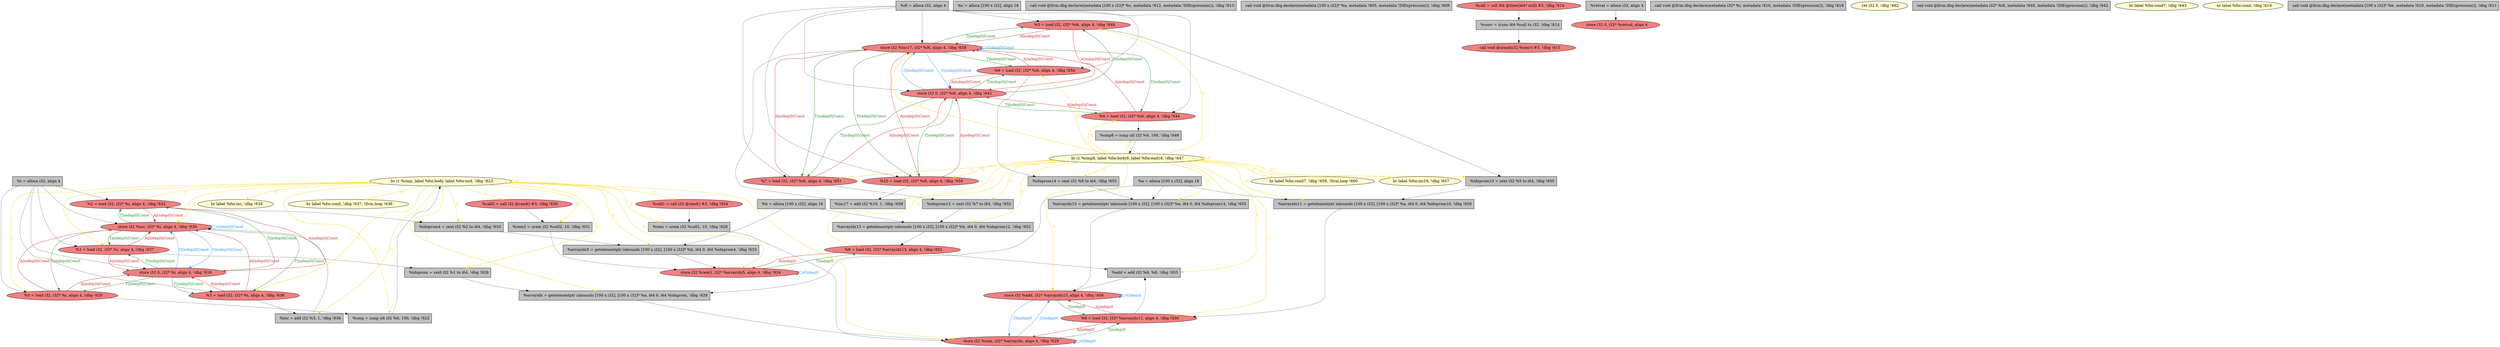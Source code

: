 
digraph G {


node60 [fillcolor=lightcoral,label="  %5 = load i32, i32* %i6, align 4, !dbg !648",shape=ellipse,style=filled ]
node59 [fillcolor=grey,label="  %c = alloca [100 x i32], align 16",shape=rectangle,style=filled ]
node58 [fillcolor=grey,label="  %a = alloca [100 x i32], align 16",shape=rectangle,style=filled ]
node55 [fillcolor=lightcoral,label="  store i32 %inc17, i32* %i6, align 4, !dbg !658",shape=ellipse,style=filled ]
node54 [fillcolor=grey,label="  call void @llvm.dbg.declare(metadata [100 x i32]* %c, metadata !612, metadata !DIExpression()), !dbg !613",shape=rectangle,style=filled ]
node51 [fillcolor=grey,label="  call void @llvm.dbg.declare(metadata [100 x i32]* %a, metadata !605, metadata !DIExpression()), !dbg !609",shape=rectangle,style=filled ]
node48 [fillcolor=lightcoral,label="  call void @srand(i32 %conv) #3, !dbg !615",shape=ellipse,style=filled ]
node44 [fillcolor=lemonchiffon,label="  br label %for.cond7, !dbg !659, !llvm.loop !660",shape=ellipse,style=filled ]
node43 [fillcolor=grey,label="  %idxprom4 = zext i32 %2 to i64, !dbg !633",shape=rectangle,style=filled ]
node45 [fillcolor=lemonchiffon,label="  br label %for.inc16, !dbg !657",shape=ellipse,style=filled ]
node42 [fillcolor=grey,label="  %idxprom14 = zext i32 %9 to i64, !dbg !655",shape=rectangle,style=filled ]
node39 [fillcolor=grey,label="  %i = alloca i32, align 4",shape=rectangle,style=filled ]
node37 [fillcolor=grey,label="  %retval = alloca i32, align 4",shape=rectangle,style=filled ]
node9 [fillcolor=lemonchiffon,label="  br i1 %cmp8, label %for.body9, label %for.end18, !dbg !647",shape=ellipse,style=filled ]
node52 [fillcolor=grey,label="  call void @llvm.dbg.declare(metadata i32* %i, metadata !616, metadata !DIExpression()), !dbg !618",shape=rectangle,style=filled ]
node36 [fillcolor=grey,label="  %arrayidx13 = getelementptr inbounds [100 x i32], [100 x i32]* %b, i64 0, i64 %idxprom12, !dbg !652",shape=rectangle,style=filled ]
node23 [fillcolor=lemonchiffon,label="  ret i32 0, !dbg !662",shape=ellipse,style=filled ]
node7 [fillcolor=lightcoral,label="  %2 = load i32, i32* %i, align 4, !dbg !632",shape=ellipse,style=filled ]
node6 [fillcolor=lightcoral,label="  store i32 %inc, i32* %i, align 4, !dbg !636",shape=ellipse,style=filled ]
node14 [fillcolor=grey,label="  %inc17 = add i32 %10, 1, !dbg !658",shape=rectangle,style=filled ]
node1 [fillcolor=grey,label="  %arrayidx5 = getelementptr inbounds [100 x i32], [100 x i32]* %b, i64 0, i64 %idxprom4, !dbg !633",shape=rectangle,style=filled ]
node13 [fillcolor=lightcoral,label="  %call1 = call i32 @rand() #3, !dbg !624",shape=ellipse,style=filled ]
node41 [fillcolor=lightcoral,label="  %6 = load i32, i32* %arrayidx11, align 4, !dbg !650",shape=ellipse,style=filled ]
node12 [fillcolor=grey,label="  %idxprom10 = zext i32 %5 to i64, !dbg !650",shape=rectangle,style=filled ]
node40 [fillcolor=grey,label="  call void @llvm.dbg.declare(metadata i32* %i6, metadata !640, metadata !DIExpression()), !dbg !642",shape=rectangle,style=filled ]
node32 [fillcolor=lightcoral,label="  %3 = load i32, i32* %i, align 4, !dbg !636",shape=ellipse,style=filled ]
node3 [fillcolor=lemonchiffon,label="  br label %for.inc, !dbg !635",shape=ellipse,style=filled ]
node5 [fillcolor=grey,label="  %idxprom = zext i32 %1 to i64, !dbg !628",shape=rectangle,style=filled ]
node11 [fillcolor=grey,label="  %rem = urem i32 %call1, 10, !dbg !626",shape=rectangle,style=filled ]
node24 [fillcolor=lemonchiffon,label="  br label %for.cond7, !dbg !643",shape=ellipse,style=filled ]
node49 [fillcolor=lightcoral,label="  %call = call i64 @time(i64* null) #3, !dbg !614",shape=ellipse,style=filled ]
node0 [fillcolor=lightcoral,label="  store i32 %rem3, i32* %arrayidx5, align 4, !dbg !634",shape=ellipse,style=filled ]
node15 [fillcolor=lemonchiffon,label="  br i1 %cmp, label %for.body, label %for.end, !dbg !623",shape=ellipse,style=filled ]
node47 [fillcolor=lightcoral,label="  %8 = load i32, i32* %arrayidx13, align 4, !dbg !652",shape=ellipse,style=filled ]
node8 [fillcolor=lightcoral,label="  store i32 %rem, i32* %arrayidx, align 4, !dbg !629",shape=ellipse,style=filled ]
node16 [fillcolor=grey,label="  %conv = trunc i64 %call to i32, !dbg !614",shape=rectangle,style=filled ]
node27 [fillcolor=grey,label="  %b = alloca [100 x i32], align 16",shape=rectangle,style=filled ]
node17 [fillcolor=grey,label="  %cmp = icmp ult i32 %0, 100, !dbg !622",shape=rectangle,style=filled ]
node31 [fillcolor=grey,label="  %arrayidx = getelementptr inbounds [100 x i32], [100 x i32]* %a, i64 0, i64 %idxprom, !dbg !628",shape=rectangle,style=filled ]
node18 [fillcolor=grey,label="  %idxprom12 = zext i32 %7 to i64, !dbg !652",shape=rectangle,style=filled ]
node4 [fillcolor=grey,label="  %rem3 = urem i32 %call2, 10, !dbg !631",shape=rectangle,style=filled ]
node19 [fillcolor=grey,label="  %arrayidx15 = getelementptr inbounds [100 x i32], [100 x i32]* %a, i64 0, i64 %idxprom14, !dbg !655",shape=rectangle,style=filled ]
node26 [fillcolor=grey,label="  %add = add i32 %6, %8, !dbg !653",shape=rectangle,style=filled ]
node20 [fillcolor=lightcoral,label="  %0 = load i32, i32* %i, align 4, !dbg !620",shape=ellipse,style=filled ]
node29 [fillcolor=lightcoral,label="  store i32 0, i32* %retval, align 4",shape=ellipse,style=filled ]
node21 [fillcolor=lightcoral,label="  store i32 %add, i32* %arrayidx15, align 4, !dbg !656",shape=ellipse,style=filled ]
node35 [fillcolor=lemonchiffon,label="  br label %for.cond, !dbg !619",shape=ellipse,style=filled ]
node57 [fillcolor=lightcoral,label="  store i32 0, i32* %i, align 4, !dbg !618",shape=ellipse,style=filled ]
node50 [fillcolor=grey,label="  %arrayidx11 = getelementptr inbounds [100 x i32], [100 x i32]* %a, i64 0, i64 %idxprom10, !dbg !650",shape=rectangle,style=filled ]
node22 [fillcolor=grey,label="  %i6 = alloca i32, align 4",shape=rectangle,style=filled ]
node53 [fillcolor=grey,label="  %inc = add i32 %3, 1, !dbg !636",shape=rectangle,style=filled ]
node38 [fillcolor=lightcoral,label="  %10 = load i32, i32* %i6, align 4, !dbg !658",shape=ellipse,style=filled ]
node33 [fillcolor=lightcoral,label="  %7 = load i32, i32* %i6, align 4, !dbg !651",shape=ellipse,style=filled ]
node2 [fillcolor=lemonchiffon,label="  br label %for.cond, !dbg !637, !llvm.loop !638",shape=ellipse,style=filled ]
node25 [fillcolor=lightcoral,label="  %4 = load i32, i32* %i6, align 4, !dbg !644",shape=ellipse,style=filled ]
node28 [fillcolor=grey,label="  %cmp8 = icmp ult i32 %4, 100, !dbg !646",shape=rectangle,style=filled ]
node30 [fillcolor=lightcoral,label="  %call2 = call i32 @rand() #3, !dbg !630",shape=ellipse,style=filled ]
node56 [fillcolor=grey,label="  call void @llvm.dbg.declare(metadata [100 x i32]* %b, metadata !610, metadata !DIExpression()), !dbg !611",shape=rectangle,style=filled ]
node46 [fillcolor=lightcoral,label="  store i32 0, i32* %i6, align 4, !dbg !642",shape=ellipse,style=filled ]
node10 [fillcolor=lightcoral,label="  %1 = load i32, i32* %i, align 4, !dbg !627",shape=ellipse,style=filled ]
node34 [fillcolor=lightcoral,label="  %9 = load i32, i32* %i6, align 4, !dbg !654",shape=ellipse,style=filled ]

node57->node20 [style=solid,color=forestgreen,label="T|indep|0|Const",penwidth=1.0,fontcolor=forestgreen ]
node32->node57 [style=solid,color=firebrick3,label="A|indep|0|Const",penwidth=1.0,fontcolor=firebrick3 ]
node53->node6 [style=solid,color=black,label="",penwidth=0.5,fontcolor=black ]
node21->node8 [style=solid,color=dodgerblue,label="O|indep|0",penwidth=1.0,fontcolor=dodgerblue ]
node15->node5 [style=solid,color=gold,label="C",penwidth=1.0,fontcolor=gold ]
node15->node30 [style=solid,color=gold,label="C",penwidth=1.0,fontcolor=gold ]
node33->node55 [style=solid,color=firebrick3,label="A|indep|0|Const",penwidth=1.0,fontcolor=firebrick3 ]
node55->node33 [style=solid,color=forestgreen,label="T|indep|0|Const",penwidth=1.0,fontcolor=forestgreen ]
node21->node21 [style=solid,color=dodgerblue,label="O|dep|0",penwidth=1.0,fontcolor=dodgerblue ]
node32->node53 [style=solid,color=black,label="",penwidth=0.5,fontcolor=black ]
node7->node43 [style=solid,color=black,label="",penwidth=0.5,fontcolor=black ]
node57->node7 [style=solid,color=forestgreen,label="T|indep|0|Const",penwidth=1.0,fontcolor=forestgreen ]
node15->node8 [style=solid,color=gold,label="C",penwidth=1.0,fontcolor=gold ]
node10->node5 [style=solid,color=black,label="",penwidth=0.5,fontcolor=black ]
node10->node57 [style=solid,color=firebrick3,label="A|indep|0|Const",penwidth=1.0,fontcolor=firebrick3 ]
node31->node8 [style=solid,color=black,label="",penwidth=0.5,fontcolor=black ]
node15->node53 [style=solid,color=gold,label="C",penwidth=1.0,fontcolor=gold ]
node9->node34 [style=solid,color=gold,label="C",penwidth=1.0,fontcolor=gold ]
node30->node4 [style=solid,color=black,label="",penwidth=0.5,fontcolor=black ]
node38->node14 [style=solid,color=black,label="",penwidth=0.5,fontcolor=black ]
node39->node10 [style=solid,color=black,label="",penwidth=0.5,fontcolor=black ]
node39->node57 [style=solid,color=black,label="",penwidth=0.5,fontcolor=black ]
node57->node32 [style=solid,color=forestgreen,label="T|indep|0|Const",penwidth=1.0,fontcolor=forestgreen ]
node7->node57 [style=solid,color=firebrick3,label="A|indep|0|Const",penwidth=1.0,fontcolor=firebrick3 ]
node43->node1 [style=solid,color=black,label="",penwidth=0.5,fontcolor=black ]
node8->node21 [style=solid,color=dodgerblue,label="O|indep|0",penwidth=1.0,fontcolor=dodgerblue ]
node20->node17 [style=solid,color=black,label="",penwidth=0.5,fontcolor=black ]
node55->node34 [style=solid,color=forestgreen,label="T|indep|0|Const",penwidth=1.0,fontcolor=forestgreen ]
node39->node32 [style=solid,color=black,label="",penwidth=0.5,fontcolor=black ]
node5->node31 [style=solid,color=black,label="",penwidth=0.5,fontcolor=black ]
node50->node41 [style=solid,color=black,label="",penwidth=0.5,fontcolor=black ]
node41->node26 [style=solid,color=black,label="",penwidth=0.5,fontcolor=black ]
node18->node36 [style=solid,color=black,label="",penwidth=0.5,fontcolor=black ]
node22->node38 [style=solid,color=black,label="",penwidth=0.5,fontcolor=black ]
node25->node55 [style=solid,color=firebrick3,label="A|indep|0|Const",penwidth=1.0,fontcolor=firebrick3 ]
node6->node20 [style=solid,color=forestgreen,label="T|indep|0|Const",penwidth=1.0,fontcolor=forestgreen ]
node20->node6 [style=solid,color=firebrick3,label="A|indep|0|Const",penwidth=1.0,fontcolor=firebrick3 ]
node42->node19 [style=solid,color=black,label="",penwidth=0.5,fontcolor=black ]
node15->node0 [style=solid,color=gold,label="C",penwidth=1.0,fontcolor=gold ]
node22->node34 [style=solid,color=black,label="",penwidth=0.5,fontcolor=black ]
node9->node50 [style=solid,color=gold,label="C",penwidth=1.0,fontcolor=gold ]
node7->node6 [style=solid,color=firebrick3,label="A|indep|0|Const",penwidth=1.0,fontcolor=firebrick3 ]
node15->node3 [style=solid,color=gold,label="C",penwidth=1.0,fontcolor=gold ]
node34->node55 [style=solid,color=firebrick3,label="A|indep|0|Const",penwidth=1.0,fontcolor=firebrick3 ]
node6->node32 [style=solid,color=forestgreen,label="T|indep|0|Const",penwidth=1.0,fontcolor=forestgreen ]
node15->node7 [style=solid,color=gold,label="C",penwidth=1.0,fontcolor=gold ]
node55->node46 [style=solid,color=dodgerblue,label="O|indep|0|Const",penwidth=1.0,fontcolor=dodgerblue ]
node9->node33 [style=solid,color=gold,label="C",penwidth=1.0,fontcolor=gold ]
node25->node46 [style=solid,color=firebrick3,label="A|indep|0|Const",penwidth=1.0,fontcolor=firebrick3 ]
node46->node60 [style=solid,color=forestgreen,label="T|indep|0|Const",penwidth=1.0,fontcolor=forestgreen ]
node41->node21 [style=solid,color=firebrick3,label="A|indep|0",penwidth=1.0,fontcolor=firebrick3 ]
node38->node55 [style=solid,color=firebrick3,label="A|indep|0|Const",penwidth=1.0,fontcolor=firebrick3 ]
node55->node55 [style=solid,color=dodgerblue,label="O|dep|0|Const",penwidth=1.0,fontcolor=dodgerblue ]
node60->node55 [style=solid,color=firebrick3,label="A|indep|0|Const",penwidth=1.0,fontcolor=firebrick3 ]
node9->node19 [style=solid,color=gold,label="C",penwidth=1.0,fontcolor=gold ]
node0->node47 [style=solid,color=forestgreen,label="T|indep|0",penwidth=1.0,fontcolor=forestgreen ]
node28->node9 [style=solid,color=black,label="",penwidth=0.5,fontcolor=black ]
node9->node12 [style=solid,color=gold,label="C",penwidth=1.0,fontcolor=gold ]
node20->node57 [style=solid,color=firebrick3,label="A|indep|0|Const",penwidth=1.0,fontcolor=firebrick3 ]
node1->node0 [style=solid,color=black,label="",penwidth=0.5,fontcolor=black ]
node34->node46 [style=solid,color=firebrick3,label="A|indep|0|Const",penwidth=1.0,fontcolor=firebrick3 ]
node9->node18 [style=solid,color=gold,label="C",penwidth=1.0,fontcolor=gold ]
node17->node15 [style=solid,color=black,label="",penwidth=0.5,fontcolor=black ]
node15->node31 [style=solid,color=gold,label="C",penwidth=1.0,fontcolor=gold ]
node46->node55 [style=solid,color=dodgerblue,label="O|indep|0|Const",penwidth=1.0,fontcolor=dodgerblue ]
node22->node46 [style=solid,color=black,label="",penwidth=0.5,fontcolor=black ]
node15->node4 [style=solid,color=gold,label="C",penwidth=1.0,fontcolor=gold ]
node33->node18 [style=solid,color=black,label="",penwidth=0.5,fontcolor=black ]
node22->node25 [style=solid,color=black,label="",penwidth=0.5,fontcolor=black ]
node33->node46 [style=solid,color=firebrick3,label="A|indep|0|Const",penwidth=1.0,fontcolor=firebrick3 ]
node8->node8 [style=solid,color=dodgerblue,label="O|dep|0",penwidth=1.0,fontcolor=dodgerblue ]
node41->node8 [style=solid,color=firebrick3,label="A|indep|0",penwidth=1.0,fontcolor=firebrick3 ]
node6->node6 [style=solid,color=dodgerblue,label="O|dep|0|Const",penwidth=1.0,fontcolor=dodgerblue ]
node15->node11 [style=solid,color=gold,label="C",penwidth=1.0,fontcolor=gold ]
node9->node25 [style=solid,color=gold,label="C",penwidth=1.0,fontcolor=gold ]
node46->node38 [style=solid,color=forestgreen,label="T|indep|0|Const",penwidth=1.0,fontcolor=forestgreen ]
node55->node60 [style=solid,color=forestgreen,label="T|indep|0|Const",penwidth=1.0,fontcolor=forestgreen ]
node9->node21 [style=solid,color=gold,label="C",penwidth=1.0,fontcolor=gold ]
node9->node45 [style=solid,color=gold,label="C",penwidth=1.0,fontcolor=gold ]
node49->node16 [style=solid,color=black,label="",penwidth=0.5,fontcolor=black ]
node55->node25 [style=solid,color=forestgreen,label="T|indep|0|Const",penwidth=1.0,fontcolor=forestgreen ]
node9->node42 [style=solid,color=gold,label="C",penwidth=1.0,fontcolor=gold ]
node46->node25 [style=solid,color=forestgreen,label="T|indep|0|Const",penwidth=1.0,fontcolor=forestgreen ]
node9->node36 [style=solid,color=gold,label="C",penwidth=1.0,fontcolor=gold ]
node58->node31 [style=solid,color=black,label="",penwidth=0.5,fontcolor=black ]
node9->node9 [style=solid,color=gold,label="C",penwidth=1.0,fontcolor=gold ]
node60->node46 [style=solid,color=firebrick3,label="A|indep|0|Const",penwidth=1.0,fontcolor=firebrick3 ]
node9->node47 [style=solid,color=gold,label="C",penwidth=1.0,fontcolor=gold ]
node9->node14 [style=solid,color=gold,label="C",penwidth=1.0,fontcolor=gold ]
node46->node33 [style=solid,color=forestgreen,label="T|indep|0|Const",penwidth=1.0,fontcolor=forestgreen ]
node9->node60 [style=solid,color=gold,label="C",penwidth=1.0,fontcolor=gold ]
node37->node29 [style=solid,color=black,label="",penwidth=0.5,fontcolor=black ]
node6->node10 [style=solid,color=forestgreen,label="T|indep|0|Const",penwidth=1.0,fontcolor=forestgreen ]
node15->node2 [style=solid,color=gold,label="C",penwidth=1.0,fontcolor=gold ]
node60->node12 [style=solid,color=black,label="",penwidth=0.5,fontcolor=black ]
node8->node41 [style=solid,color=forestgreen,label="T|indep|0",penwidth=1.0,fontcolor=forestgreen ]
node15->node32 [style=solid,color=gold,label="C",penwidth=1.0,fontcolor=gold ]
node9->node44 [style=solid,color=gold,label="C",penwidth=1.0,fontcolor=gold ]
node9->node38 [style=solid,color=gold,label="C",penwidth=1.0,fontcolor=gold ]
node15->node10 [style=solid,color=gold,label="C",penwidth=1.0,fontcolor=gold ]
node19->node21 [style=solid,color=black,label="",penwidth=0.5,fontcolor=black ]
node32->node6 [style=solid,color=firebrick3,label="A|indep|0|Const",penwidth=1.0,fontcolor=firebrick3 ]
node6->node57 [style=solid,color=dodgerblue,label="O|indep|0|Const",penwidth=1.0,fontcolor=dodgerblue ]
node57->node6 [style=solid,color=dodgerblue,label="O|indep|0|Const",penwidth=1.0,fontcolor=dodgerblue ]
node15->node43 [style=solid,color=gold,label="C",penwidth=1.0,fontcolor=gold ]
node55->node38 [style=solid,color=forestgreen,label="T|indep|0|Const",penwidth=1.0,fontcolor=forestgreen ]
node9->node26 [style=solid,color=gold,label="C",penwidth=1.0,fontcolor=gold ]
node16->node48 [style=solid,color=black,label="",penwidth=0.5,fontcolor=black ]
node9->node41 [style=solid,color=gold,label="C",penwidth=1.0,fontcolor=gold ]
node22->node55 [style=solid,color=black,label="",penwidth=0.5,fontcolor=black ]
node57->node10 [style=solid,color=forestgreen,label="T|indep|0|Const",penwidth=1.0,fontcolor=forestgreen ]
node58->node50 [style=solid,color=black,label="",penwidth=0.5,fontcolor=black ]
node11->node8 [style=solid,color=black,label="",penwidth=0.5,fontcolor=black ]
node22->node60 [style=solid,color=black,label="",penwidth=0.5,fontcolor=black ]
node9->node55 [style=solid,color=gold,label="C",penwidth=1.0,fontcolor=gold ]
node47->node0 [style=solid,color=firebrick3,label="A|indep|0",penwidth=1.0,fontcolor=firebrick3 ]
node34->node42 [style=solid,color=black,label="",penwidth=0.5,fontcolor=black ]
node27->node36 [style=solid,color=black,label="",penwidth=0.5,fontcolor=black ]
node10->node6 [style=solid,color=firebrick3,label="A|indep|0|Const",penwidth=1.0,fontcolor=firebrick3 ]
node9->node28 [style=solid,color=gold,label="C",penwidth=1.0,fontcolor=gold ]
node15->node17 [style=solid,color=gold,label="C",penwidth=1.0,fontcolor=gold ]
node38->node46 [style=solid,color=firebrick3,label="A|indep|0|Const",penwidth=1.0,fontcolor=firebrick3 ]
node4->node0 [style=solid,color=black,label="",penwidth=0.5,fontcolor=black ]
node39->node20 [style=solid,color=black,label="",penwidth=0.5,fontcolor=black ]
node58->node19 [style=solid,color=black,label="",penwidth=0.5,fontcolor=black ]
node39->node6 [style=solid,color=black,label="",penwidth=0.5,fontcolor=black ]
node15->node13 [style=solid,color=gold,label="C",penwidth=1.0,fontcolor=gold ]
node13->node11 [style=solid,color=black,label="",penwidth=0.5,fontcolor=black ]
node36->node47 [style=solid,color=black,label="",penwidth=0.5,fontcolor=black ]
node39->node7 [style=solid,color=black,label="",penwidth=0.5,fontcolor=black ]
node15->node1 [style=solid,color=gold,label="C",penwidth=1.0,fontcolor=gold ]
node15->node15 [style=solid,color=gold,label="C",penwidth=1.0,fontcolor=gold ]
node27->node1 [style=solid,color=black,label="",penwidth=0.5,fontcolor=black ]
node12->node50 [style=solid,color=black,label="",penwidth=0.5,fontcolor=black ]
node47->node26 [style=solid,color=black,label="",penwidth=0.5,fontcolor=black ]
node14->node55 [style=solid,color=black,label="",penwidth=0.5,fontcolor=black ]
node22->node33 [style=solid,color=black,label="",penwidth=0.5,fontcolor=black ]
node6->node7 [style=solid,color=forestgreen,label="T|indep|0|Const",penwidth=1.0,fontcolor=forestgreen ]
node46->node34 [style=solid,color=forestgreen,label="T|indep|0|Const",penwidth=1.0,fontcolor=forestgreen ]
node21->node41 [style=solid,color=forestgreen,label="T|indep|0",penwidth=1.0,fontcolor=forestgreen ]
node25->node28 [style=solid,color=black,label="",penwidth=0.5,fontcolor=black ]
node0->node0 [style=solid,color=dodgerblue,label="O|dep|0",penwidth=1.0,fontcolor=dodgerblue ]
node26->node21 [style=solid,color=black,label="",penwidth=0.5,fontcolor=black ]
node15->node20 [style=solid,color=gold,label="C",penwidth=1.0,fontcolor=gold ]
node15->node6 [style=solid,color=gold,label="C",penwidth=1.0,fontcolor=gold ]


}
